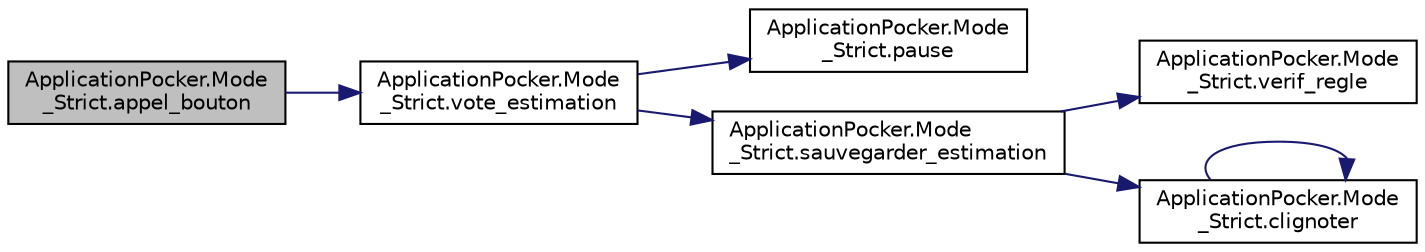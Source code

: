 digraph "ApplicationPocker.Mode_Strict.appel_bouton"
{
  edge [fontname="Helvetica",fontsize="10",labelfontname="Helvetica",labelfontsize="10"];
  node [fontname="Helvetica",fontsize="10",shape=record];
  rankdir="LR";
  Node18 [label="ApplicationPocker.Mode\l_Strict.appel_bouton",height=0.2,width=0.4,color="black", fillcolor="grey75", style="filled", fontcolor="black"];
  Node18 -> Node19 [color="midnightblue",fontsize="10",style="solid",fontname="Helvetica"];
  Node19 [label="ApplicationPocker.Mode\l_Strict.vote_estimation",height=0.2,width=0.4,color="black", fillcolor="white", style="filled",URL="$class_application_pocker_1_1_mode___strict.html#ab4b97704b6db045f11b28e8da024a2b0"];
  Node19 -> Node20 [color="midnightblue",fontsize="10",style="solid",fontname="Helvetica"];
  Node20 [label="ApplicationPocker.Mode\l_Strict.pause",height=0.2,width=0.4,color="black", fillcolor="white", style="filled",URL="$class_application_pocker_1_1_mode___strict.html#a8f950726bb59fc5e0d8f09dcc02708ff"];
  Node19 -> Node21 [color="midnightblue",fontsize="10",style="solid",fontname="Helvetica"];
  Node21 [label="ApplicationPocker.Mode\l_Strict.sauvegarder_estimation",height=0.2,width=0.4,color="black", fillcolor="white", style="filled",URL="$class_application_pocker_1_1_mode___strict.html#a3c054f0314ecd6f0e196e13d33511bef"];
  Node21 -> Node22 [color="midnightblue",fontsize="10",style="solid",fontname="Helvetica"];
  Node22 [label="ApplicationPocker.Mode\l_Strict.verif_regle",height=0.2,width=0.4,color="black", fillcolor="white", style="filled",URL="$class_application_pocker_1_1_mode___strict.html#a2a3b6d58f1156ffe9f7bba744f6d1e48"];
  Node21 -> Node23 [color="midnightblue",fontsize="10",style="solid",fontname="Helvetica"];
  Node23 [label="ApplicationPocker.Mode\l_Strict.clignoter",height=0.2,width=0.4,color="black", fillcolor="white", style="filled",URL="$class_application_pocker_1_1_mode___strict.html#a843a41abde8f3149546359546840d74a"];
  Node23 -> Node23 [color="midnightblue",fontsize="10",style="solid",fontname="Helvetica"];
}
